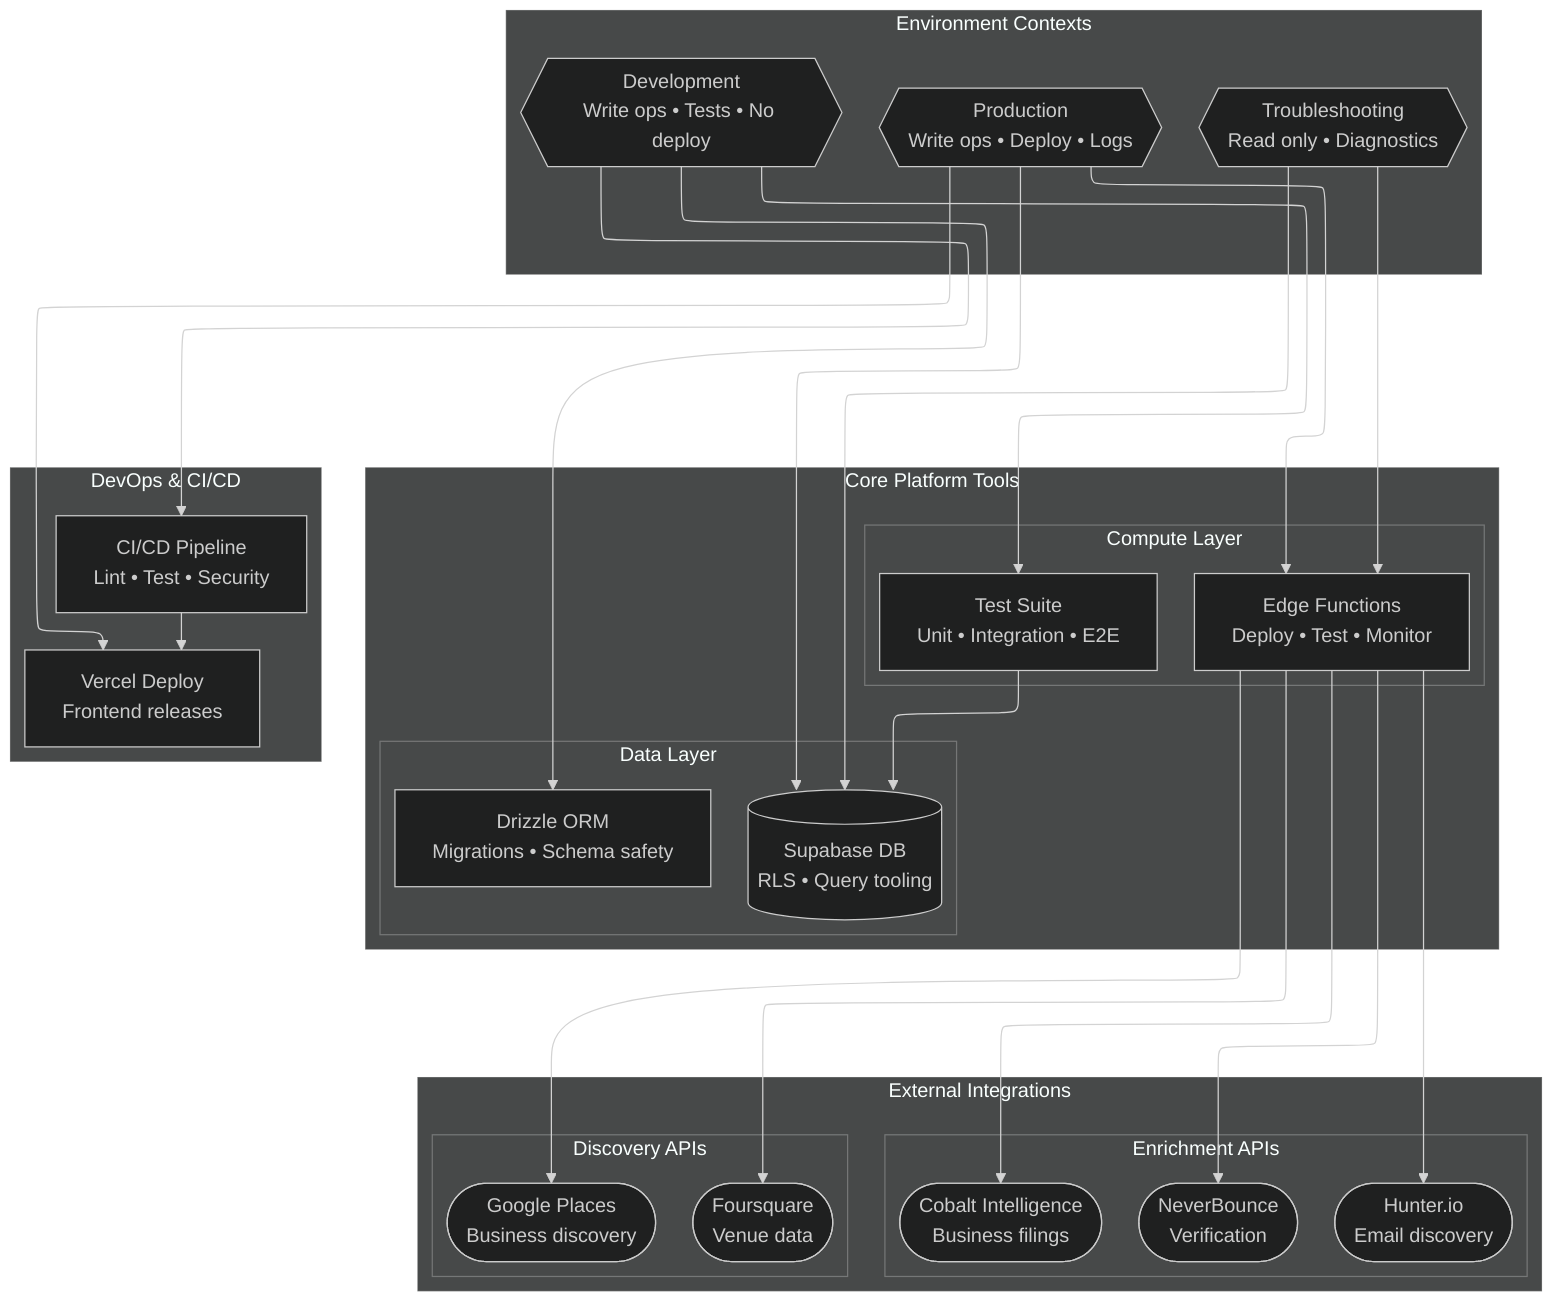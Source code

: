 %% compliance:ZeroFakeData %%
%% domain: dev-tools %%
%% reciprocal: [docs/diagrams/dev-tools/architecture/workflow.mmd] %%
%% type: architecture %%
%% title: Environment MCP Contexts %%
%% index: [docs/mmd-shared/end-state/index.md] %%
%%{init: { 'theme': 'dark', 'flowchart': { 'defaultRenderer': 'elk', 'elk': { 'algorithm': 'layered', 'direction': 'DOWN', 'spacing.nodeNode': '50' }}}}%%
flowchart TD
    subgraph Environments["Environment Contexts"]
        Production{{"Production<br/>Write ops • Deploy • Logs"}}
        Development{{"Development<br/>Write ops • Tests • No deploy"}}
        Troubleshooting{{"Troubleshooting<br/>Read only • Diagnostics"}}
    end

    subgraph Platform["Core Platform Tools"]
        subgraph DataLayer["Data Layer"]
            SupabaseDB[("Supabase DB<br/>RLS • Query tooling")]
            DrizzleORM["Drizzle ORM<br/>Migrations • Schema safety"]
        end

        subgraph ComputeLayer["Compute Layer"]
            EdgeFunctions["Edge Functions<br/>Deploy • Test • Monitor"]
            TestSuite["Test Suite<br/>Unit • Integration • E2E"]
        end
    end

    subgraph Integrations["External Integrations"]
        subgraph Discovery["Discovery APIs"]
            GooglePlaces(["Google Places<br/>Business discovery"])
            Foursquare(["Foursquare<br/>Venue data"])
        end
        
        subgraph Enrichment["Enrichment APIs"]
            HunterIO(["Hunter.io<br/>Email discovery"])
            NeverBounce(["NeverBounce<br/>Verification"])
            CobaltIntel(["Cobalt Intelligence<br/>Business filings"])
        end
    end

    subgraph DevOps["DevOps & CI/CD"]
        CICDPipeline["CI/CD Pipeline<br/>Lint • Test • Security"]
        VercelDeploy["Vercel Deploy<br/>Frontend releases"]
    end

    Production --> SupabaseDB
    Production --> EdgeFunctions
    Production --> VercelDeploy

    Development --> DrizzleORM
    Development --> TestSuite
    Development --> CICDPipeline

    Troubleshooting --> SupabaseDB
    Troubleshooting --> EdgeFunctions

    EdgeFunctions --> GooglePlaces
    EdgeFunctions --> Foursquare
    EdgeFunctions --> HunterIO
    EdgeFunctions --> NeverBounce
    EdgeFunctions --> CobaltIntel
    
    TestSuite --> SupabaseDB
    CICDPipeline --> VercelDeploy